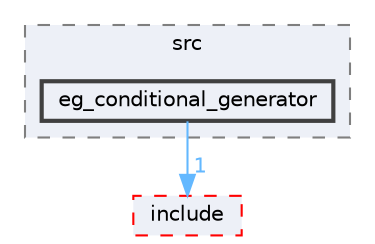 digraph "smacc2_event_generator_library/eg_conditional_generator/src/eg_conditional_generator"
{
 // LATEX_PDF_SIZE
  bgcolor="transparent";
  edge [fontname=Helvetica,fontsize=10,labelfontname=Helvetica,labelfontsize=10];
  node [fontname=Helvetica,fontsize=10,shape=box,height=0.2,width=0.4];
  compound=true
  subgraph clusterdir_be73a598a985fe8245c01fcb1d795ecd {
    graph [ bgcolor="#edf0f7", pencolor="grey50", label="src", fontname=Helvetica,fontsize=10 style="filled,dashed", URL="dir_be73a598a985fe8245c01fcb1d795ecd.html",tooltip=""]
  dir_9084481e672bf8c2a7057f9478b48330 [label="eg_conditional_generator", fillcolor="#edf0f7", color="grey25", style="filled,bold", URL="dir_9084481e672bf8c2a7057f9478b48330.html",tooltip=""];
  }
  dir_6e6cae0f175558939a0b0739105f86f7 [label="include", fillcolor="#edf0f7", color="red", style="filled,dashed", URL="dir_6e6cae0f175558939a0b0739105f86f7.html",tooltip=""];
  dir_9084481e672bf8c2a7057f9478b48330->dir_6e6cae0f175558939a0b0739105f86f7 [headlabel="1", labeldistance=1.5 headhref="dir_000013_000024.html" color="steelblue1" fontcolor="steelblue1"];
}
